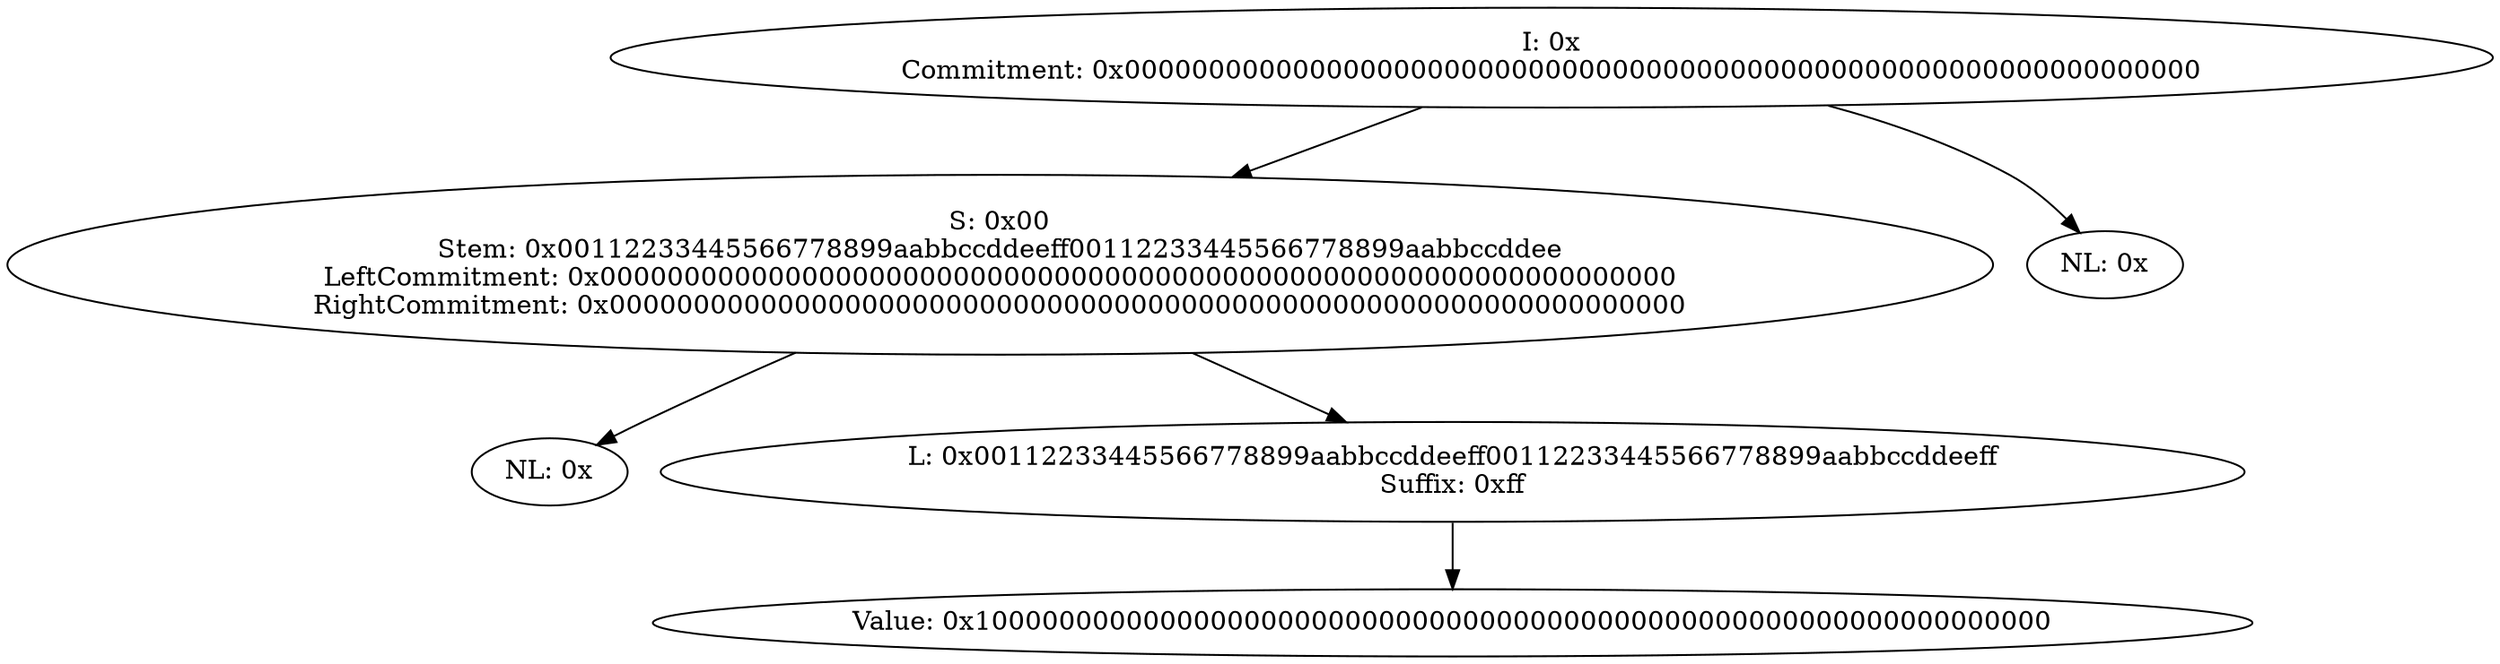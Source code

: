 digraph VerkleTrie {
InternalNode0x [label="I: 0x
Commitment: 0x0000000000000000000000000000000000000000000000000000000000000000"]
InternalNode0x -> StemNode0x00
StemNode0x00 [label="S: 0x00
Stem: 0x00112233445566778899aabbccddeeff00112233445566778899aabbccddee
LeftCommitment: 0x0000000000000000000000000000000000000000000000000000000000000000
RightCommitment: 0x0000000000000000000000000000000000000000000000000000000000000000"]
StemNode0x00 -> NullLeafNode0x
NullLeafNode0x [label="NL: 0x"]
NullLeafNode0x [label="NL: 0x"]
NullLeafNode0x [label="NL: 0x"]
NullLeafNode0x [label="NL: 0x"]
NullLeafNode0x [label="NL: 0x"]
NullLeafNode0x [label="NL: 0x"]
NullLeafNode0x [label="NL: 0x"]
NullLeafNode0x [label="NL: 0x"]
NullLeafNode0x [label="NL: 0x"]
NullLeafNode0x [label="NL: 0x"]
NullLeafNode0x [label="NL: 0x"]
NullLeafNode0x [label="NL: 0x"]
NullLeafNode0x [label="NL: 0x"]
NullLeafNode0x [label="NL: 0x"]
NullLeafNode0x [label="NL: 0x"]
NullLeafNode0x [label="NL: 0x"]
NullLeafNode0x [label="NL: 0x"]
NullLeafNode0x [label="NL: 0x"]
NullLeafNode0x [label="NL: 0x"]
NullLeafNode0x [label="NL: 0x"]
NullLeafNode0x [label="NL: 0x"]
NullLeafNode0x [label="NL: 0x"]
NullLeafNode0x [label="NL: 0x"]
NullLeafNode0x [label="NL: 0x"]
NullLeafNode0x [label="NL: 0x"]
NullLeafNode0x [label="NL: 0x"]
NullLeafNode0x [label="NL: 0x"]
NullLeafNode0x [label="NL: 0x"]
NullLeafNode0x [label="NL: 0x"]
NullLeafNode0x [label="NL: 0x"]
NullLeafNode0x [label="NL: 0x"]
NullLeafNode0x [label="NL: 0x"]
NullLeafNode0x [label="NL: 0x"]
NullLeafNode0x [label="NL: 0x"]
NullLeafNode0x [label="NL: 0x"]
NullLeafNode0x [label="NL: 0x"]
NullLeafNode0x [label="NL: 0x"]
NullLeafNode0x [label="NL: 0x"]
NullLeafNode0x [label="NL: 0x"]
NullLeafNode0x [label="NL: 0x"]
NullLeafNode0x [label="NL: 0x"]
NullLeafNode0x [label="NL: 0x"]
NullLeafNode0x [label="NL: 0x"]
NullLeafNode0x [label="NL: 0x"]
NullLeafNode0x [label="NL: 0x"]
NullLeafNode0x [label="NL: 0x"]
NullLeafNode0x [label="NL: 0x"]
NullLeafNode0x [label="NL: 0x"]
NullLeafNode0x [label="NL: 0x"]
NullLeafNode0x [label="NL: 0x"]
NullLeafNode0x [label="NL: 0x"]
NullLeafNode0x [label="NL: 0x"]
NullLeafNode0x [label="NL: 0x"]
NullLeafNode0x [label="NL: 0x"]
NullLeafNode0x [label="NL: 0x"]
NullLeafNode0x [label="NL: 0x"]
NullLeafNode0x [label="NL: 0x"]
NullLeafNode0x [label="NL: 0x"]
NullLeafNode0x [label="NL: 0x"]
NullLeafNode0x [label="NL: 0x"]
NullLeafNode0x [label="NL: 0x"]
NullLeafNode0x [label="NL: 0x"]
NullLeafNode0x [label="NL: 0x"]
NullLeafNode0x [label="NL: 0x"]
NullLeafNode0x [label="NL: 0x"]
NullLeafNode0x [label="NL: 0x"]
NullLeafNode0x [label="NL: 0x"]
NullLeafNode0x [label="NL: 0x"]
NullLeafNode0x [label="NL: 0x"]
NullLeafNode0x [label="NL: 0x"]
NullLeafNode0x [label="NL: 0x"]
NullLeafNode0x [label="NL: 0x"]
NullLeafNode0x [label="NL: 0x"]
NullLeafNode0x [label="NL: 0x"]
NullLeafNode0x [label="NL: 0x"]
NullLeafNode0x [label="NL: 0x"]
NullLeafNode0x [label="NL: 0x"]
NullLeafNode0x [label="NL: 0x"]
NullLeafNode0x [label="NL: 0x"]
NullLeafNode0x [label="NL: 0x"]
NullLeafNode0x [label="NL: 0x"]
NullLeafNode0x [label="NL: 0x"]
NullLeafNode0x [label="NL: 0x"]
NullLeafNode0x [label="NL: 0x"]
NullLeafNode0x [label="NL: 0x"]
NullLeafNode0x [label="NL: 0x"]
NullLeafNode0x [label="NL: 0x"]
NullLeafNode0x [label="NL: 0x"]
NullLeafNode0x [label="NL: 0x"]
NullLeafNode0x [label="NL: 0x"]
NullLeafNode0x [label="NL: 0x"]
NullLeafNode0x [label="NL: 0x"]
NullLeafNode0x [label="NL: 0x"]
NullLeafNode0x [label="NL: 0x"]
NullLeafNode0x [label="NL: 0x"]
NullLeafNode0x [label="NL: 0x"]
NullLeafNode0x [label="NL: 0x"]
NullLeafNode0x [label="NL: 0x"]
NullLeafNode0x [label="NL: 0x"]
NullLeafNode0x [label="NL: 0x"]
NullLeafNode0x [label="NL: 0x"]
NullLeafNode0x [label="NL: 0x"]
NullLeafNode0x [label="NL: 0x"]
NullLeafNode0x [label="NL: 0x"]
NullLeafNode0x [label="NL: 0x"]
NullLeafNode0x [label="NL: 0x"]
NullLeafNode0x [label="NL: 0x"]
NullLeafNode0x [label="NL: 0x"]
NullLeafNode0x [label="NL: 0x"]
NullLeafNode0x [label="NL: 0x"]
NullLeafNode0x [label="NL: 0x"]
NullLeafNode0x [label="NL: 0x"]
NullLeafNode0x [label="NL: 0x"]
NullLeafNode0x [label="NL: 0x"]
NullLeafNode0x [label="NL: 0x"]
NullLeafNode0x [label="NL: 0x"]
NullLeafNode0x [label="NL: 0x"]
NullLeafNode0x [label="NL: 0x"]
NullLeafNode0x [label="NL: 0x"]
NullLeafNode0x [label="NL: 0x"]
NullLeafNode0x [label="NL: 0x"]
NullLeafNode0x [label="NL: 0x"]
NullLeafNode0x [label="NL: 0x"]
NullLeafNode0x [label="NL: 0x"]
NullLeafNode0x [label="NL: 0x"]
NullLeafNode0x [label="NL: 0x"]
NullLeafNode0x [label="NL: 0x"]
NullLeafNode0x [label="NL: 0x"]
NullLeafNode0x [label="NL: 0x"]
NullLeafNode0x [label="NL: 0x"]
NullLeafNode0x [label="NL: 0x"]
NullLeafNode0x [label="NL: 0x"]
NullLeafNode0x [label="NL: 0x"]
NullLeafNode0x [label="NL: 0x"]
NullLeafNode0x [label="NL: 0x"]
NullLeafNode0x [label="NL: 0x"]
NullLeafNode0x [label="NL: 0x"]
NullLeafNode0x [label="NL: 0x"]
NullLeafNode0x [label="NL: 0x"]
NullLeafNode0x [label="NL: 0x"]
NullLeafNode0x [label="NL: 0x"]
NullLeafNode0x [label="NL: 0x"]
NullLeafNode0x [label="NL: 0x"]
NullLeafNode0x [label="NL: 0x"]
NullLeafNode0x [label="NL: 0x"]
NullLeafNode0x [label="NL: 0x"]
NullLeafNode0x [label="NL: 0x"]
NullLeafNode0x [label="NL: 0x"]
NullLeafNode0x [label="NL: 0x"]
NullLeafNode0x [label="NL: 0x"]
NullLeafNode0x [label="NL: 0x"]
NullLeafNode0x [label="NL: 0x"]
NullLeafNode0x [label="NL: 0x"]
NullLeafNode0x [label="NL: 0x"]
NullLeafNode0x [label="NL: 0x"]
NullLeafNode0x [label="NL: 0x"]
NullLeafNode0x [label="NL: 0x"]
NullLeafNode0x [label="NL: 0x"]
NullLeafNode0x [label="NL: 0x"]
NullLeafNode0x [label="NL: 0x"]
NullLeafNode0x [label="NL: 0x"]
NullLeafNode0x [label="NL: 0x"]
NullLeafNode0x [label="NL: 0x"]
NullLeafNode0x [label="NL: 0x"]
NullLeafNode0x [label="NL: 0x"]
NullLeafNode0x [label="NL: 0x"]
NullLeafNode0x [label="NL: 0x"]
NullLeafNode0x [label="NL: 0x"]
NullLeafNode0x [label="NL: 0x"]
NullLeafNode0x [label="NL: 0x"]
NullLeafNode0x [label="NL: 0x"]
NullLeafNode0x [label="NL: 0x"]
NullLeafNode0x [label="NL: 0x"]
NullLeafNode0x [label="NL: 0x"]
NullLeafNode0x [label="NL: 0x"]
NullLeafNode0x [label="NL: 0x"]
NullLeafNode0x [label="NL: 0x"]
NullLeafNode0x [label="NL: 0x"]
NullLeafNode0x [label="NL: 0x"]
NullLeafNode0x [label="NL: 0x"]
NullLeafNode0x [label="NL: 0x"]
NullLeafNode0x [label="NL: 0x"]
NullLeafNode0x [label="NL: 0x"]
NullLeafNode0x [label="NL: 0x"]
NullLeafNode0x [label="NL: 0x"]
NullLeafNode0x [label="NL: 0x"]
NullLeafNode0x [label="NL: 0x"]
NullLeafNode0x [label="NL: 0x"]
NullLeafNode0x [label="NL: 0x"]
NullLeafNode0x [label="NL: 0x"]
NullLeafNode0x [label="NL: 0x"]
NullLeafNode0x [label="NL: 0x"]
NullLeafNode0x [label="NL: 0x"]
NullLeafNode0x [label="NL: 0x"]
NullLeafNode0x [label="NL: 0x"]
NullLeafNode0x [label="NL: 0x"]
NullLeafNode0x [label="NL: 0x"]
NullLeafNode0x [label="NL: 0x"]
NullLeafNode0x [label="NL: 0x"]
NullLeafNode0x [label="NL: 0x"]
NullLeafNode0x [label="NL: 0x"]
NullLeafNode0x [label="NL: 0x"]
NullLeafNode0x [label="NL: 0x"]
NullLeafNode0x [label="NL: 0x"]
NullLeafNode0x [label="NL: 0x"]
NullLeafNode0x [label="NL: 0x"]
NullLeafNode0x [label="NL: 0x"]
NullLeafNode0x [label="NL: 0x"]
NullLeafNode0x [label="NL: 0x"]
NullLeafNode0x [label="NL: 0x"]
NullLeafNode0x [label="NL: 0x"]
NullLeafNode0x [label="NL: 0x"]
NullLeafNode0x [label="NL: 0x"]
NullLeafNode0x [label="NL: 0x"]
NullLeafNode0x [label="NL: 0x"]
NullLeafNode0x [label="NL: 0x"]
NullLeafNode0x [label="NL: 0x"]
NullLeafNode0x [label="NL: 0x"]
NullLeafNode0x [label="NL: 0x"]
NullLeafNode0x [label="NL: 0x"]
NullLeafNode0x [label="NL: 0x"]
NullLeafNode0x [label="NL: 0x"]
NullLeafNode0x [label="NL: 0x"]
NullLeafNode0x [label="NL: 0x"]
NullLeafNode0x [label="NL: 0x"]
NullLeafNode0x [label="NL: 0x"]
NullLeafNode0x [label="NL: 0x"]
NullLeafNode0x [label="NL: 0x"]
NullLeafNode0x [label="NL: 0x"]
NullLeafNode0x [label="NL: 0x"]
NullLeafNode0x [label="NL: 0x"]
NullLeafNode0x [label="NL: 0x"]
NullLeafNode0x [label="NL: 0x"]
NullLeafNode0x [label="NL: 0x"]
NullLeafNode0x [label="NL: 0x"]
NullLeafNode0x [label="NL: 0x"]
NullLeafNode0x [label="NL: 0x"]
NullLeafNode0x [label="NL: 0x"]
NullLeafNode0x [label="NL: 0x"]
NullLeafNode0x [label="NL: 0x"]
NullLeafNode0x [label="NL: 0x"]
NullLeafNode0x [label="NL: 0x"]
NullLeafNode0x [label="NL: 0x"]
NullLeafNode0x [label="NL: 0x"]
NullLeafNode0x [label="NL: 0x"]
NullLeafNode0x [label="NL: 0x"]
NullLeafNode0x [label="NL: 0x"]
NullLeafNode0x [label="NL: 0x"]
NullLeafNode0x [label="NL: 0x"]
NullLeafNode0x [label="NL: 0x"]
NullLeafNode0x [label="NL: 0x"]
NullLeafNode0x [label="NL: 0x"]
NullLeafNode0x [label="NL: 0x"]
NullLeafNode0x [label="NL: 0x"]
NullLeafNode0x [label="NL: 0x"]
StemNode0x00 -> LeafNode0x00112233445566778899aabbccddeeff00112233445566778899aabbccddeeff
LeafNode0x00112233445566778899aabbccddeeff00112233445566778899aabbccddeeff [label="L: 0x00112233445566778899aabbccddeeff00112233445566778899aabbccddeeff
Suffix: 0xff"]
LeafNode0x00112233445566778899aabbccddeeff00112233445566778899aabbccddeeff -> Value0x00112233445566778899aabbccddeeff00112233445566778899aabbccddeeff
Value0x00112233445566778899aabbccddeeff00112233445566778899aabbccddeeff [label="Value: 0x1000000000000000000000000000000000000000000000000000000000000000"]
InternalNode0x -> NullNode0x
NullNode0x [label="NL: 0x"]
NullNode0x [label="NL: 0x"]
NullNode0x [label="NL: 0x"]
NullNode0x [label="NL: 0x"]
NullNode0x [label="NL: 0x"]
NullNode0x [label="NL: 0x"]
NullNode0x [label="NL: 0x"]
NullNode0x [label="NL: 0x"]
NullNode0x [label="NL: 0x"]
NullNode0x [label="NL: 0x"]
NullNode0x [label="NL: 0x"]
NullNode0x [label="NL: 0x"]
NullNode0x [label="NL: 0x"]
NullNode0x [label="NL: 0x"]
NullNode0x [label="NL: 0x"]
NullNode0x [label="NL: 0x"]
NullNode0x [label="NL: 0x"]
NullNode0x [label="NL: 0x"]
NullNode0x [label="NL: 0x"]
NullNode0x [label="NL: 0x"]
NullNode0x [label="NL: 0x"]
NullNode0x [label="NL: 0x"]
NullNode0x [label="NL: 0x"]
NullNode0x [label="NL: 0x"]
NullNode0x [label="NL: 0x"]
NullNode0x [label="NL: 0x"]
NullNode0x [label="NL: 0x"]
NullNode0x [label="NL: 0x"]
NullNode0x [label="NL: 0x"]
NullNode0x [label="NL: 0x"]
NullNode0x [label="NL: 0x"]
NullNode0x [label="NL: 0x"]
NullNode0x [label="NL: 0x"]
NullNode0x [label="NL: 0x"]
NullNode0x [label="NL: 0x"]
NullNode0x [label="NL: 0x"]
NullNode0x [label="NL: 0x"]
NullNode0x [label="NL: 0x"]
NullNode0x [label="NL: 0x"]
NullNode0x [label="NL: 0x"]
NullNode0x [label="NL: 0x"]
NullNode0x [label="NL: 0x"]
NullNode0x [label="NL: 0x"]
NullNode0x [label="NL: 0x"]
NullNode0x [label="NL: 0x"]
NullNode0x [label="NL: 0x"]
NullNode0x [label="NL: 0x"]
NullNode0x [label="NL: 0x"]
NullNode0x [label="NL: 0x"]
NullNode0x [label="NL: 0x"]
NullNode0x [label="NL: 0x"]
NullNode0x [label="NL: 0x"]
NullNode0x [label="NL: 0x"]
NullNode0x [label="NL: 0x"]
NullNode0x [label="NL: 0x"]
NullNode0x [label="NL: 0x"]
NullNode0x [label="NL: 0x"]
NullNode0x [label="NL: 0x"]
NullNode0x [label="NL: 0x"]
NullNode0x [label="NL: 0x"]
NullNode0x [label="NL: 0x"]
NullNode0x [label="NL: 0x"]
NullNode0x [label="NL: 0x"]
NullNode0x [label="NL: 0x"]
NullNode0x [label="NL: 0x"]
NullNode0x [label="NL: 0x"]
NullNode0x [label="NL: 0x"]
NullNode0x [label="NL: 0x"]
NullNode0x [label="NL: 0x"]
NullNode0x [label="NL: 0x"]
NullNode0x [label="NL: 0x"]
NullNode0x [label="NL: 0x"]
NullNode0x [label="NL: 0x"]
NullNode0x [label="NL: 0x"]
NullNode0x [label="NL: 0x"]
NullNode0x [label="NL: 0x"]
NullNode0x [label="NL: 0x"]
NullNode0x [label="NL: 0x"]
NullNode0x [label="NL: 0x"]
NullNode0x [label="NL: 0x"]
NullNode0x [label="NL: 0x"]
NullNode0x [label="NL: 0x"]
NullNode0x [label="NL: 0x"]
NullNode0x [label="NL: 0x"]
NullNode0x [label="NL: 0x"]
NullNode0x [label="NL: 0x"]
NullNode0x [label="NL: 0x"]
NullNode0x [label="NL: 0x"]
NullNode0x [label="NL: 0x"]
NullNode0x [label="NL: 0x"]
NullNode0x [label="NL: 0x"]
NullNode0x [label="NL: 0x"]
NullNode0x [label="NL: 0x"]
NullNode0x [label="NL: 0x"]
NullNode0x [label="NL: 0x"]
NullNode0x [label="NL: 0x"]
NullNode0x [label="NL: 0x"]
NullNode0x [label="NL: 0x"]
NullNode0x [label="NL: 0x"]
NullNode0x [label="NL: 0x"]
NullNode0x [label="NL: 0x"]
NullNode0x [label="NL: 0x"]
NullNode0x [label="NL: 0x"]
NullNode0x [label="NL: 0x"]
NullNode0x [label="NL: 0x"]
NullNode0x [label="NL: 0x"]
NullNode0x [label="NL: 0x"]
NullNode0x [label="NL: 0x"]
NullNode0x [label="NL: 0x"]
NullNode0x [label="NL: 0x"]
NullNode0x [label="NL: 0x"]
NullNode0x [label="NL: 0x"]
NullNode0x [label="NL: 0x"]
NullNode0x [label="NL: 0x"]
NullNode0x [label="NL: 0x"]
NullNode0x [label="NL: 0x"]
NullNode0x [label="NL: 0x"]
NullNode0x [label="NL: 0x"]
NullNode0x [label="NL: 0x"]
NullNode0x [label="NL: 0x"]
NullNode0x [label="NL: 0x"]
NullNode0x [label="NL: 0x"]
NullNode0x [label="NL: 0x"]
NullNode0x [label="NL: 0x"]
NullNode0x [label="NL: 0x"]
NullNode0x [label="NL: 0x"]
NullNode0x [label="NL: 0x"]
NullNode0x [label="NL: 0x"]
NullNode0x [label="NL: 0x"]
NullNode0x [label="NL: 0x"]
NullNode0x [label="NL: 0x"]
NullNode0x [label="NL: 0x"]
NullNode0x [label="NL: 0x"]
NullNode0x [label="NL: 0x"]
NullNode0x [label="NL: 0x"]
NullNode0x [label="NL: 0x"]
NullNode0x [label="NL: 0x"]
NullNode0x [label="NL: 0x"]
NullNode0x [label="NL: 0x"]
NullNode0x [label="NL: 0x"]
NullNode0x [label="NL: 0x"]
NullNode0x [label="NL: 0x"]
NullNode0x [label="NL: 0x"]
NullNode0x [label="NL: 0x"]
NullNode0x [label="NL: 0x"]
NullNode0x [label="NL: 0x"]
NullNode0x [label="NL: 0x"]
NullNode0x [label="NL: 0x"]
NullNode0x [label="NL: 0x"]
NullNode0x [label="NL: 0x"]
NullNode0x [label="NL: 0x"]
NullNode0x [label="NL: 0x"]
NullNode0x [label="NL: 0x"]
NullNode0x [label="NL: 0x"]
NullNode0x [label="NL: 0x"]
NullNode0x [label="NL: 0x"]
NullNode0x [label="NL: 0x"]
NullNode0x [label="NL: 0x"]
NullNode0x [label="NL: 0x"]
NullNode0x [label="NL: 0x"]
NullNode0x [label="NL: 0x"]
NullNode0x [label="NL: 0x"]
NullNode0x [label="NL: 0x"]
NullNode0x [label="NL: 0x"]
NullNode0x [label="NL: 0x"]
NullNode0x [label="NL: 0x"]
NullNode0x [label="NL: 0x"]
NullNode0x [label="NL: 0x"]
NullNode0x [label="NL: 0x"]
NullNode0x [label="NL: 0x"]
NullNode0x [label="NL: 0x"]
NullNode0x [label="NL: 0x"]
NullNode0x [label="NL: 0x"]
NullNode0x [label="NL: 0x"]
NullNode0x [label="NL: 0x"]
NullNode0x [label="NL: 0x"]
NullNode0x [label="NL: 0x"]
NullNode0x [label="NL: 0x"]
NullNode0x [label="NL: 0x"]
NullNode0x [label="NL: 0x"]
NullNode0x [label="NL: 0x"]
NullNode0x [label="NL: 0x"]
NullNode0x [label="NL: 0x"]
NullNode0x [label="NL: 0x"]
NullNode0x [label="NL: 0x"]
NullNode0x [label="NL: 0x"]
NullNode0x [label="NL: 0x"]
NullNode0x [label="NL: 0x"]
NullNode0x [label="NL: 0x"]
NullNode0x [label="NL: 0x"]
NullNode0x [label="NL: 0x"]
NullNode0x [label="NL: 0x"]
NullNode0x [label="NL: 0x"]
NullNode0x [label="NL: 0x"]
NullNode0x [label="NL: 0x"]
NullNode0x [label="NL: 0x"]
NullNode0x [label="NL: 0x"]
NullNode0x [label="NL: 0x"]
NullNode0x [label="NL: 0x"]
NullNode0x [label="NL: 0x"]
NullNode0x [label="NL: 0x"]
NullNode0x [label="NL: 0x"]
NullNode0x [label="NL: 0x"]
NullNode0x [label="NL: 0x"]
NullNode0x [label="NL: 0x"]
NullNode0x [label="NL: 0x"]
NullNode0x [label="NL: 0x"]
NullNode0x [label="NL: 0x"]
NullNode0x [label="NL: 0x"]
NullNode0x [label="NL: 0x"]
NullNode0x [label="NL: 0x"]
NullNode0x [label="NL: 0x"]
NullNode0x [label="NL: 0x"]
NullNode0x [label="NL: 0x"]
NullNode0x [label="NL: 0x"]
NullNode0x [label="NL: 0x"]
NullNode0x [label="NL: 0x"]
NullNode0x [label="NL: 0x"]
NullNode0x [label="NL: 0x"]
NullNode0x [label="NL: 0x"]
NullNode0x [label="NL: 0x"]
NullNode0x [label="NL: 0x"]
NullNode0x [label="NL: 0x"]
NullNode0x [label="NL: 0x"]
NullNode0x [label="NL: 0x"]
NullNode0x [label="NL: 0x"]
NullNode0x [label="NL: 0x"]
NullNode0x [label="NL: 0x"]
NullNode0x [label="NL: 0x"]
NullNode0x [label="NL: 0x"]
NullNode0x [label="NL: 0x"]
NullNode0x [label="NL: 0x"]
NullNode0x [label="NL: 0x"]
NullNode0x [label="NL: 0x"]
NullNode0x [label="NL: 0x"]
NullNode0x [label="NL: 0x"]
NullNode0x [label="NL: 0x"]
NullNode0x [label="NL: 0x"]
NullNode0x [label="NL: 0x"]
NullNode0x [label="NL: 0x"]
NullNode0x [label="NL: 0x"]
NullNode0x [label="NL: 0x"]
NullNode0x [label="NL: 0x"]
NullNode0x [label="NL: 0x"]
NullNode0x [label="NL: 0x"]
NullNode0x [label="NL: 0x"]
NullNode0x [label="NL: 0x"]
NullNode0x [label="NL: 0x"]
NullNode0x [label="NL: 0x"]
NullNode0x [label="NL: 0x"]
NullNode0x [label="NL: 0x"]
NullNode0x [label="NL: 0x"]
NullNode0x [label="NL: 0x"]
NullNode0x [label="NL: 0x"]
NullNode0x [label="NL: 0x"]
}